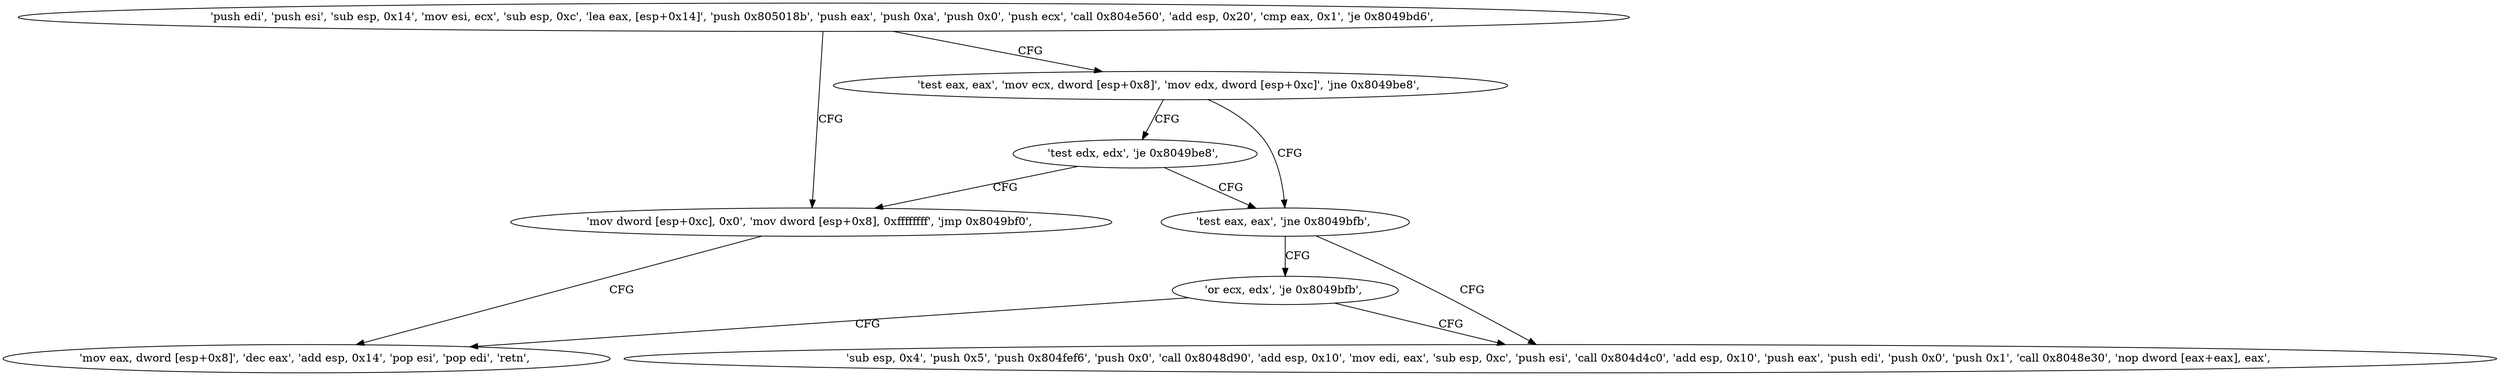 digraph "func" {
"134519712" [label = "'push edi', 'push esi', 'sub esp, 0x14', 'mov esi, ecx', 'sub esp, 0xc', 'lea eax, [esp+0x14]', 'push 0x805018b', 'push eax', 'push 0xa', 'push 0x0', 'push ecx', 'call 0x804e560', 'add esp, 0x20', 'cmp eax, 0x1', 'je 0x8049bd6', " ]
"134519766" [label = "'mov dword [esp+0xc], 0x0', 'mov dword [esp+0x8], 0xffffffff', 'jmp 0x8049bf0', " ]
"134519750" [label = "'test eax, eax', 'mov ecx, dword [esp+0x8]', 'mov edx, dword [esp+0xc]', 'jne 0x8049be8', " ]
"134519792" [label = "'mov eax, dword [esp+0x8]', 'dec eax', 'add esp, 0x14', 'pop esi', 'pop edi', 'retn', " ]
"134519784" [label = "'test eax, eax', 'jne 0x8049bfb', " ]
"134519762" [label = "'test edx, edx', 'je 0x8049be8', " ]
"134519803" [label = "'sub esp, 0x4', 'push 0x5', 'push 0x804fef6', 'push 0x0', 'call 0x8048d90', 'add esp, 0x10', 'mov edi, eax', 'sub esp, 0xc', 'push esi', 'call 0x804d4c0', 'add esp, 0x10', 'push eax', 'push edi', 'push 0x0', 'push 0x1', 'call 0x8048e30', 'nop dword [eax+eax], eax', " ]
"134519788" [label = "'or ecx, edx', 'je 0x8049bfb', " ]
"134519712" -> "134519766" [ label = "CFG" ]
"134519712" -> "134519750" [ label = "CFG" ]
"134519766" -> "134519792" [ label = "CFG" ]
"134519750" -> "134519784" [ label = "CFG" ]
"134519750" -> "134519762" [ label = "CFG" ]
"134519784" -> "134519803" [ label = "CFG" ]
"134519784" -> "134519788" [ label = "CFG" ]
"134519762" -> "134519784" [ label = "CFG" ]
"134519762" -> "134519766" [ label = "CFG" ]
"134519788" -> "134519803" [ label = "CFG" ]
"134519788" -> "134519792" [ label = "CFG" ]
}
